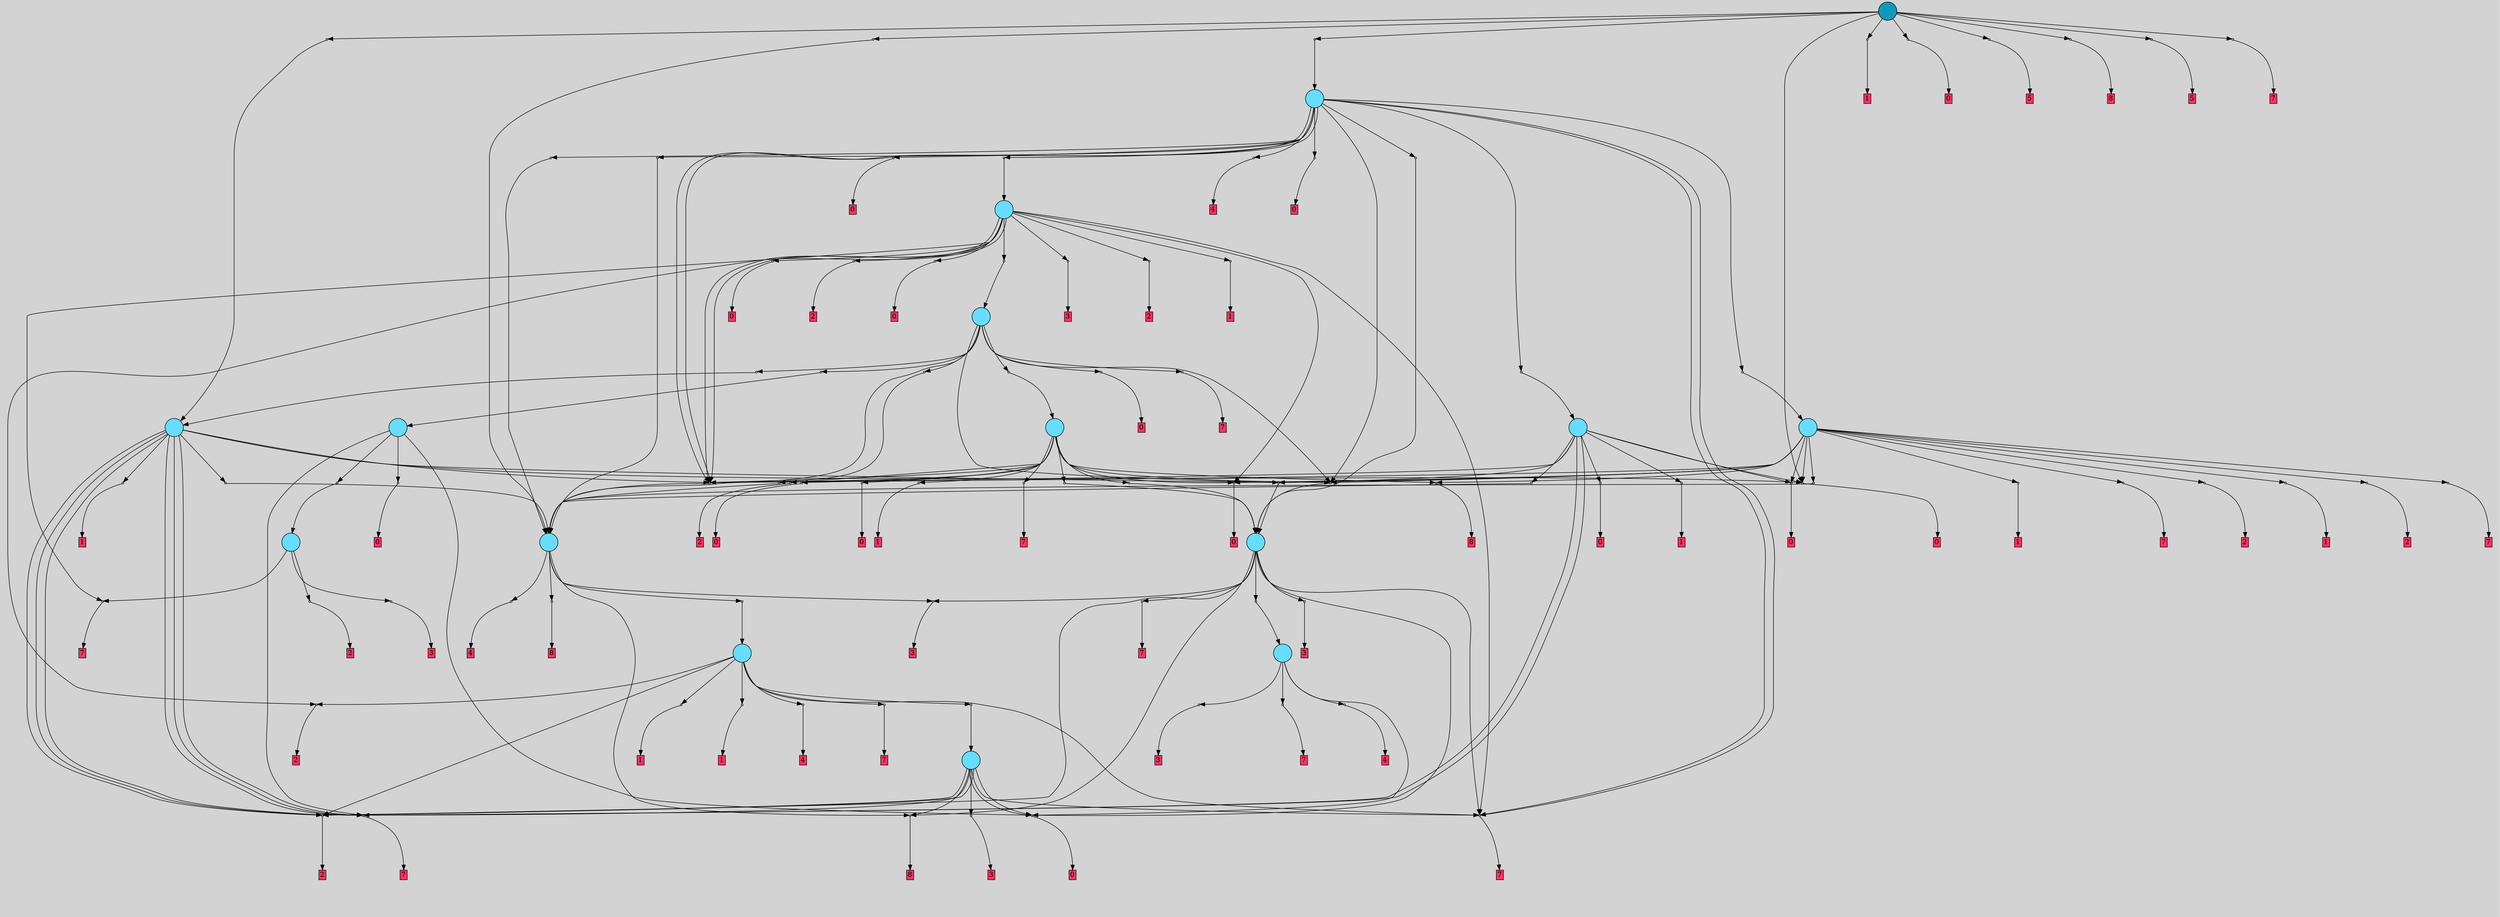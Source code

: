 // File exported with GEGELATI v1.3.1
// On the 2024-07-09 22:04:42
// With the MARL::MarlTPGGraphDotExporter
digraph{
	graph[pad = "0.212, 0.055" bgcolor = lightgray]
	node[shape=circle style = filled label = ""]
		T13 [fillcolor="#66ddff"]
		T21 [fillcolor="#66ddff"]
		T24 [fillcolor="#66ddff"]
		T25 [fillcolor="#66ddff"]
		T37 [fillcolor="#66ddff"]
		T39 [fillcolor="#66ddff"]
		T46 [fillcolor="#66ddff"]
		T104 [fillcolor="#66ddff"]
		T114 [fillcolor="#66ddff"]
		T117 [fillcolor="#66ddff"]
		T129 [fillcolor="#66ddff"]
		T130 [fillcolor="#66ddff"]
		T133 [fillcolor="#66ddff"]
		T197 [fillcolor="#66ddff"]
		T285 [fillcolor="#1199bb"]
		P9447 [fillcolor="#cccccc" shape=point] //
		I9447 [shape=box style=invis label="0|4&1|2#3|0&#92;n1|6&3|7#4|4&#92;n7|2&4|2#2|6&#92;n2|2&3|3#3|0&#92;n6|1&4|5#0|1&#92;n1|3&2|3#0|2&#92;n5|3&0|5#1|0&#92;n"]
		P9447 -> I9447[style=invis]
		A5816 [fillcolor="#ff3366" shape=box margin=0.03 width=0 height=0 label="2"]
		T13 -> P9447 -> A5816
		P9448 [fillcolor="#cccccc" shape=point] //
		I9448 [shape=box style=invis label="8|5&1|3#1|6&#92;n2|2&2|7#1|6&#92;n6|2&4|6#4|0&#92;n8|1&2|7#3|4&#92;n4|7&2|1#0|4&#92;n4|6&1|0#0|1&#92;n"]
		P9448 -> I9448[style=invis]
		A5817 [fillcolor="#ff3366" shape=box margin=0.03 width=0 height=0 label="3"]
		T13 -> P9448 -> A5817
		P9449 [fillcolor="#cccccc" shape=point] //
		I9449 [shape=box style=invis label="5|5&2|5#0|0&#92;n0|1&2|3#2|0&#92;n7|7&3|4#3|5&#92;n4|0&0|5#1|4&#92;n0|7&0|5#2|5&#92;n"]
		P9449 -> I9449[style=invis]
		A5818 [fillcolor="#ff3366" shape=box margin=0.03 width=0 height=0 label="7"]
		T13 -> P9449 -> A5818
		P9450 [fillcolor="#cccccc" shape=point] //
		I9450 [shape=box style=invis label="0|5&2|4#3|7&#92;n8|6&2|5#4|1&#92;n7|0&2|6#1|1&#92;n7|5&2|7#2|3&#92;n1|0&1|4#0|1&#92;n2|1&2|4#2|5&#92;n0|2&0|6#2|0&#92;n5|4&2|6#0|6&#92;n0|2&0|0#3|5&#92;n"]
		P9450 -> I9450[style=invis]
		T21 -> P9450 -> T13
		P9451 [fillcolor="#cccccc" shape=point] //
		I9451 [shape=box style=invis label="5|6&0|2#0|0&#92;n6|4&2|3#4|3&#92;n3|1&2|5#3|2&#92;n"]
		P9451 -> I9451[style=invis]
		A5819 [fillcolor="#ff3366" shape=box margin=0.03 width=0 height=0 label="0"]
		T21 -> P9451 -> A5819
		P9452 [fillcolor="#cccccc" shape=point] //
		I9452 [shape=box style=invis label="3|0&2|5#3|2&#92;n5|6&0|6#0|0&#92;n7|1&4|2#2|0&#92;n"]
		P9452 -> I9452[style=invis]
		A5820 [fillcolor="#ff3366" shape=box margin=0.03 width=0 height=0 label="0"]
		T21 -> P9452 -> A5820
		P9453 [fillcolor="#cccccc" shape=point] //
		I9453 [shape=box style=invis label="4|0&4|7#0|1&#92;n0|3&1|3#2|1&#92;n3|0&2|7#1|5&#92;n3|7&1|3#2|1&#92;n6|1&0|6#1|4&#92;n2|5&1|7#3|2&#92;n6|3&3|0#0|2&#92;n4|2&3|5#4|2&#92;n2|5&1|6#0|1&#92;n"]
		P9453 -> I9453[style=invis]
		A5821 [fillcolor="#ff3366" shape=box margin=0.03 width=0 height=0 label="7"]
		T21 -> P9453 -> A5821
		P9454 [fillcolor="#cccccc" shape=point] //
		I9454 [shape=box style=invis label="4|0&4|7#0|1&#92;n0|3&1|3#2|1&#92;n3|0&2|7#1|5&#92;n3|7&1|3#2|1&#92;n6|1&0|5#1|4&#92;n2|5&1|7#3|2&#92;n2|5&1|6#0|1&#92;n6|3&3|0#0|2&#92;n"]
		P9454 -> I9454[style=invis]
		A5822 [fillcolor="#ff3366" shape=box margin=0.03 width=0 height=0 label="7"]
		T24 -> P9454 -> A5822
		P9455 [fillcolor="#cccccc" shape=point] //
		I9455 [shape=box style=invis label="1|1&1|3#3|7&#92;n8|7&3|1#3|4&#92;n3|4&4|5#0|5&#92;n6|1&3|5#1|4&#92;n"]
		P9455 -> I9455[style=invis]
		A5823 [fillcolor="#ff3366" shape=box margin=0.03 width=0 height=0 label="8"]
		T24 -> P9455 -> A5823
		P9456 [fillcolor="#cccccc" shape=point] //
		I9456 [shape=box style=invis label="7|3&4|1#0|2&#92;n4|7&1|1#2|6&#92;n0|5&0|6#0|5&#92;n8|4&2|0#3|3&#92;n7|6&2|7#1|1&#92;n3|3&2|7#1|0&#92;n1|7&2|0#2|4&#92;n6|7&4|5#4|7&#92;n3|1&4|7#0|0&#92;n5|7&1|2#2|2&#92;n"]
		P9456 -> I9456[style=invis]
		A5824 [fillcolor="#ff3366" shape=box margin=0.03 width=0 height=0 label="2"]
		T24 -> P9456 -> A5824
		T24 -> P9451
		P9457 [fillcolor="#cccccc" shape=point] //
		I9457 [shape=box style=invis label="7|7&3|4#3|5&#92;n0|1&3|6#2|0&#92;n5|5&2|5#0|0&#92;n4|0&0|5#1|4&#92;n4|2&4|7#4|5&#92;n"]
		P9457 -> I9457[style=invis]
		A5825 [fillcolor="#ff3366" shape=box margin=0.03 width=0 height=0 label="3"]
		T24 -> P9457 -> A5825
		T24 -> P9453
		T24 -> P9456
		T24 -> P9451
		P9458 [fillcolor="#cccccc" shape=point] //
		I9458 [shape=box style=invis label="4|0&4|7#0|1&#92;n3|0&2|7#1|5&#92;n3|7&1|3#2|1&#92;n0|6&3|2#2|6&#92;n6|1&0|6#1|4&#92;n2|5&1|6#0|1&#92;n4|1&3|5#4|2&#92;n2|5&1|7#3|2&#92;n"]
		P9458 -> I9458[style=invis]
		A5826 [fillcolor="#ff3366" shape=box margin=0.03 width=0 height=0 label="7"]
		T25 -> P9458 -> A5826
		T25 -> P9451
		P9459 [fillcolor="#cccccc" shape=point] //
		I9459 [shape=box style=invis label="0|4&4|2#3|6&#92;n6|7&2|1#3|5&#92;n2|5&4|7#1|2&#92;n1|0&0|6#2|5&#92;n7|4&0|0#4|4&#92;n"]
		P9459 -> I9459[style=invis]
		A5827 [fillcolor="#ff3366" shape=box margin=0.03 width=0 height=0 label="4"]
		T25 -> P9459 -> A5827
		P9460 [fillcolor="#cccccc" shape=point] //
		I9460 [shape=box style=invis label="8|4&1|2#2|0&#92;n7|0&0|0#3|7&#92;n6|1&3|6#3|3&#92;n1|4&2|2#3|1&#92;n"]
		P9460 -> I9460[style=invis]
		A5828 [fillcolor="#ff3366" shape=box margin=0.03 width=0 height=0 label="3"]
		T25 -> P9460 -> A5828
		T37 -> P9454
		T37 -> P9455
		T37 -> P9456
		T37 -> P9451
		P9461 [fillcolor="#cccccc" shape=point] //
		I9461 [shape=box style=invis label="0|2&2|4#1|6&#92;n7|7&3|4#3|5&#92;n0|1&2|6#2|0&#92;n5|5&2|5#0|0&#92;n4|0&0|5#1|4&#92;n"]
		P9461 -> I9461[style=invis]
		A5829 [fillcolor="#ff3366" shape=box margin=0.03 width=0 height=0 label="3"]
		T37 -> P9461 -> A5829
		P9462 [fillcolor="#cccccc" shape=point] //
		I9462 [shape=box style=invis label="0|2&2|4#1|2&#92;n7|7&3|4#3|5&#92;n5|5&2|5#0|0&#92;n8|3&3|6#0|2&#92;n0|1&2|6#2|0&#92;n4|0&0|5#1|4&#92;n"]
		P9462 -> I9462[style=invis]
		A5830 [fillcolor="#ff3366" shape=box margin=0.03 width=0 height=0 label="3"]
		T37 -> P9462 -> A5830
		P9463 [fillcolor="#cccccc" shape=point] //
		I9463 [shape=box style=invis label="6|3&3|0#4|2&#92;n4|0&4|7#0|1&#92;n0|3&1|3#2|1&#92;n3|7&1|3#2|1&#92;n4|2&3|5#4|2&#92;n6|0&1|4#1|0&#92;n6|1&0|6#1|4&#92;n2|5&1|6#2|1&#92;n"]
		P9463 -> I9463[style=invis]
		A5831 [fillcolor="#ff3366" shape=box margin=0.03 width=0 height=0 label="7"]
		T37 -> P9463 -> A5831
		P9464 [fillcolor="#cccccc" shape=point] //
		I9464 [shape=box style=invis label="1|2&0|3#4|5&#92;n4|0&3|5#1|6&#92;n4|1&4|7#3|3&#92;n2|2&0|1#1|7&#92;n"]
		P9464 -> I9464[style=invis]
		T37 -> P9464 -> T25
		P9465 [fillcolor="#cccccc" shape=point] //
		I9465 [shape=box style=invis label="7|4&0|0#4|4&#92;n1|0&0|6#2|5&#92;n2|5&4|7#0|2&#92;n"]
		P9465 -> I9465[style=invis]
		A5832 [fillcolor="#ff3366" shape=box margin=0.03 width=0 height=0 label="4"]
		T39 -> P9465 -> A5832
		P9466 [fillcolor="#cccccc" shape=point] //
		I9466 [shape=box style=invis label="4|0&4|7#0|1&#92;n2|5&1|6#4|1&#92;n3|0&2|7#1|5&#92;n3|7&1|3#2|1&#92;n6|1&0|6#1|4&#92;n2|5&1|7#3|2&#92;n6|3&3|0#0|2&#92;n4|2&3|5#4|2&#92;n0|3&1|3#2|1&#92;n"]
		P9466 -> I9466[style=invis]
		A5833 [fillcolor="#ff3366" shape=box margin=0.03 width=0 height=0 label="7"]
		T39 -> P9466 -> A5833
		P9467 [fillcolor="#cccccc" shape=point] //
		I9467 [shape=box style=invis label="4|7&3|4#3|7&#92;n0|3&0|3#4|2&#92;n0|6&4|0#0|2&#92;n0|2&4|5#4|0&#92;n7|1&1|3#3|7&#92;n3|2&2|5#0|5&#92;n4|5&0|4#4|4&#92;n0|2&2|6#4|4&#92;n2|7&2|7#1|1&#92;n"]
		P9467 -> I9467[style=invis]
		A5834 [fillcolor="#ff3366" shape=box margin=0.03 width=0 height=0 label="2"]
		T39 -> P9467 -> A5834
		P9468 [fillcolor="#cccccc" shape=point] //
		I9468 [shape=box style=invis label="0|4&1|0#3|0&#92;n5|3&0|5#1|0&#92;n7|2&4|2#2|6&#92;n2|2&3|3#3|0&#92;n6|1&4|5#0|1&#92;n1|6&3|7#4|4&#92;n2|2&0|2#2|5&#92;n"]
		P9468 -> I9468[style=invis]
		A5835 [fillcolor="#ff3366" shape=box margin=0.03 width=0 height=0 label="1"]
		T39 -> P9468 -> A5835
		P9469 [fillcolor="#cccccc" shape=point] //
		I9469 [shape=box style=invis label="7|2&4|2#2|6&#92;n3|3&1|5#1|0&#92;n8|2&4|5#2|1&#92;n4|0&2|5#4|7&#92;n0|5&3|7#0|4&#92;n7|3&1|3#4|5&#92;n1|6&2|7#4|4&#92;n6|1&0|5#0|1&#92;n"]
		P9469 -> I9469[style=invis]
		A5836 [fillcolor="#ff3366" shape=box margin=0.03 width=0 height=0 label="1"]
		T39 -> P9469 -> A5836
		T39 -> P9454
		P9470 [fillcolor="#cccccc" shape=point] //
		I9470 [shape=box style=invis label="5|1&3|1#4|2&#92;n2|0&2|7#1|6&#92;n"]
		P9470 -> I9470[style=invis]
		T39 -> P9470 -> T24
		T39 -> P9456
		T46 -> P9462
		T46 -> P9455
		P9471 [fillcolor="#cccccc" shape=point] //
		I9471 [shape=box style=invis label="3|0&0|7#0|6&#92;n1|2&0|3#4|3&#92;n3|1&2|0#4|2&#92;n3|4&2|2#2|5&#92;n"]
		P9471 -> I9471[style=invis]
		A5837 [fillcolor="#ff3366" shape=box margin=0.03 width=0 height=0 label="4"]
		T46 -> P9471 -> A5837
		P9472 [fillcolor="#cccccc" shape=point] //
		I9472 [shape=box style=invis label="1|1&1|7#3|7&#92;n3|4&4|5#0|5&#92;n5|0&4|3#2|1&#92;n6|1&3|5#1|4&#92;n"]
		P9472 -> I9472[style=invis]
		T46 -> P9472 -> T39
		P9473 [fillcolor="#cccccc" shape=point] //
		I9473 [shape=box style=invis label="2|2&3|2#3|0&#92;n0|5&0|6#2|7&#92;n4|7&0|1#2|2&#92;n4|6&0|4#4|7&#92;n"]
		P9473 -> I9473[style=invis]
		A5838 [fillcolor="#ff3366" shape=box margin=0.03 width=0 height=0 label="8"]
		T46 -> P9473 -> A5838
		P9474 [fillcolor="#cccccc" shape=point] //
		I9474 [shape=box style=invis label="1|0&2|5#2|1&#92;n5|0&4|7#1|5&#92;n"]
		P9474 -> I9474[style=invis]
		T104 -> P9474 -> T46
		P9475 [fillcolor="#cccccc" shape=point] //
		I9475 [shape=box style=invis label="2|0&2|7#1|5&#92;n4|1&3|6#4|2&#92;n6|1&0|6#1|4&#92;n2|4&2|4#2|6&#92;n3|7&1|3#2|1&#92;n4|1&4|7#0|5&#92;n0|5&4|0#0|2&#92;n2|5&1|7#0|0&#92;n"]
		P9475 -> I9475[style=invis]
		T104 -> P9475 -> T37
		P9476 [fillcolor="#cccccc" shape=point] //
		I9476 [shape=box style=invis label="1|1&3|5#4|7&#92;n4|0&2|5#4|7&#92;n3|3&1|5#1|0&#92;n8|2&4|5#2|1&#92;n7|2&4|2#2|6&#92;n0|5&3|7#0|4&#92;n2|3&1|3#4|5&#92;n1|6&2|7#4|4&#92;n"]
		P9476 -> I9476[style=invis]
		A5839 [fillcolor="#ff3366" shape=box margin=0.03 width=0 height=0 label="1"]
		T104 -> P9476 -> A5839
		P9477 [fillcolor="#cccccc" shape=point] //
		I9477 [shape=box style=invis label="1|0&2|0#2|3&#92;n4|7&0|5#0|5&#92;n"]
		P9477 -> I9477[style=invis]
		A5840 [fillcolor="#ff3366" shape=box margin=0.03 width=0 height=0 label="0"]
		T104 -> P9477 -> A5840
		P9478 [fillcolor="#cccccc" shape=point] //
		I9478 [shape=box style=invis label="2|0&2|7#2|1&#92;n3|7&3|6#0|4&#92;n"]
		P9478 -> I9478[style=invis]
		T104 -> P9478 -> T46
		T104 -> P9453
		T104 -> P9453
		P9479 [fillcolor="#cccccc" shape=point] //
		I9479 [shape=box style=invis label="6|4&4|0#2|4&#92;n4|0&0|1#3|4&#92;n1|0&2|2#2|6&#92;n7|2&3|7#1|5&#92;n"]
		P9479 -> I9479[style=invis]
		A5841 [fillcolor="#ff3366" shape=box margin=0.03 width=0 height=0 label="0"]
		T104 -> P9479 -> A5841
		P9480 [fillcolor="#cccccc" shape=point] //
		I9480 [shape=box style=invis label="1|0&2|0#2|1&#92;n"]
		P9480 -> I9480[style=invis]
		A5842 [fillcolor="#ff3366" shape=box margin=0.03 width=0 height=0 label="0"]
		T104 -> P9480 -> A5842
		P9481 [fillcolor="#cccccc" shape=point] //
		I9481 [shape=box style=invis label="5|0&0|7#1|5&#92;n1|0&2|5#2|1&#92;n"]
		P9481 -> I9481[style=invis]
		T114 -> P9481 -> T46
		T114 -> P9475
		P9482 [fillcolor="#cccccc" shape=point] //
		I9482 [shape=box style=invis label="1|1&3|5#4|7&#92;n4|0&2|3#4|7&#92;n7|1&3|3#1|1&#92;n2|7&3|0#1|5&#92;n8|2&4|2#2|1&#92;n3|3&1|5#1|0&#92;n0|5&3|7#3|4&#92;n7|2&4|2#2|6&#92;n2|3&1|3#4|5&#92;n1|6&2|7#4|4&#92;n"]
		P9482 -> I9482[style=invis]
		A5843 [fillcolor="#ff3366" shape=box margin=0.03 width=0 height=0 label="1"]
		T114 -> P9482 -> A5843
		T114 -> P9477
		T114 -> P9478
		T114 -> P9453
		T114 -> P9453
		T114 -> P9453
		T114 -> P9456
		T114 -> P9456
		T114 -> P9456
		P9483 [fillcolor="#cccccc" shape=point] //
		I9483 [shape=box style=invis label="6|0&1|7#2|6&#92;n2|1&2|1#1|6&#92;n6|0&1|3#4|1&#92;n7|7&1|3#0|3&#92;n0|5&3|6#2|3&#92;n"]
		P9483 -> I9483[style=invis]
		A5844 [fillcolor="#ff3366" shape=box margin=0.03 width=0 height=0 label="0"]
		T117 -> P9483 -> A5844
		P9484 [fillcolor="#cccccc" shape=point] //
		I9484 [shape=box style=invis label="2|0&2|7#3|5&#92;n0|5&4|0#0|2&#92;n6|1&0|6#1|4&#92;n2|4&2|4#2|6&#92;n3|7&1|3#2|1&#92;n4|1&4|7#0|5&#92;n4|1&3|6#4|2&#92;n2|5&1|7#0|0&#92;n"]
		P9484 -> I9484[style=invis]
		T117 -> P9484 -> T37
		P9485 [fillcolor="#cccccc" shape=point] //
		I9485 [shape=box style=invis label="1|6&3|1#1|6&#92;n6|0&2|1#3|6&#92;n"]
		P9485 -> I9485[style=invis]
		A5845 [fillcolor="#ff3366" shape=box margin=0.03 width=0 height=0 label="0"]
		T117 -> P9485 -> A5845
		P9486 [fillcolor="#cccccc" shape=point] //
		I9486 [shape=box style=invis label="0|0&4|5#4|2&#92;n8|5&0|1#1|1&#92;n"]
		P9486 -> I9486[style=invis]
		A5846 [fillcolor="#ff3366" shape=box margin=0.03 width=0 height=0 label="8"]
		T117 -> P9486 -> A5846
		P9487 [fillcolor="#cccccc" shape=point] //
		I9487 [shape=box style=invis label="0|5&2|4#3|7&#92;n8|6&2|5#4|0&#92;n7|0&2|6#1|1&#92;n5|4&2|6#0|2&#92;n1|0&1|4#0|1&#92;n0|2&0|0#3|5&#92;n0|2&0|6#2|0&#92;n5|0&1|4#1|1&#92;n2|1&2|4#2|5&#92;n"]
		P9487 -> I9487[style=invis]
		A5847 [fillcolor="#ff3366" shape=box margin=0.03 width=0 height=0 label="7"]
		T117 -> P9487 -> A5847
		P9488 [fillcolor="#cccccc" shape=point] //
		I9488 [shape=box style=invis label="6|0&4|6#4|3&#92;n4|4&4|6#4|1&#92;n1|5&0|2#2|7&#92;n0|2&4|4#3|4&#92;n"]
		P9488 -> I9488[style=invis]
		T117 -> P9488 -> T46
		T117 -> P9478
		P9489 [fillcolor="#cccccc" shape=point] //
		I9489 [shape=box style=invis label="6|1&1|1#3|2&#92;n2|5&3|5#2|7&#92;n5|0&1|0#2|6&#92;n8|4&2|0#3|3&#92;n4|7&1|1#2|6&#92;n0|4&0|5#0|5&#92;n3|1&4|7#0|0&#92;n7|3&4|1#0|2&#92;n"]
		P9489 -> I9489[style=invis]
		A5848 [fillcolor="#ff3366" shape=box margin=0.03 width=0 height=0 label="2"]
		T117 -> P9489 -> A5848
		P9490 [fillcolor="#cccccc" shape=point] //
		I9490 [shape=box style=invis label="6|5&2|3#4|3&#92;n6|4&1|6#1|5&#92;n2|3&1|5#4|4&#92;n5|0&0|2#0|0&#92;n6|1&2|5#3|2&#92;n"]
		P9490 -> I9490[style=invis]
		A5849 [fillcolor="#ff3366" shape=box margin=0.03 width=0 height=0 label="1"]
		T117 -> P9490 -> A5849
		P9491 [fillcolor="#cccccc" shape=point] //
		I9491 [shape=box style=invis label="0|3&1|6#2|1&#92;n6|1&0|6#1|4&#92;n4|1&3|6#4|2&#92;n2|0&2|7#1|5&#92;n2|4&2|4#2|6&#92;n3|7&1|3#2|1&#92;n4|1&4|7#0|5&#92;n0|5&4|0#0|2&#92;n2|5&1|7#0|2&#92;n"]
		P9491 -> I9491[style=invis]
		T117 -> P9491 -> T37
		P9492 [fillcolor="#cccccc" shape=point] //
		I9492 [shape=box style=invis label="2|7&3|5#4|2&#92;n1|0&2|0#2|6&#92;n"]
		P9492 -> I9492[style=invis]
		A5850 [fillcolor="#ff3366" shape=box margin=0.03 width=0 height=0 label="0"]
		T117 -> P9492 -> A5850
		P9493 [fillcolor="#cccccc" shape=point] //
		I9493 [shape=box style=invis label="6|1&0|6#1|4&#92;n3|7&3|3#2|6&#92;n2|3&2|1#4|4&#92;n0|5&4|0#0|2&#92;n2|0&2|7#1|5&#92;n4|0&0|6#4|2&#92;n5|6&2|3#2|5&#92;n8|0&0|3#0|7&#92;n"]
		P9493 -> I9493[style=invis]
		T117 -> P9493 -> T37
		T129 -> P9479
		T129 -> P9475
		T129 -> P9485
		T129 -> P9486
		P9494 [fillcolor="#cccccc" shape=point] //
		I9494 [shape=box style=invis label="0|5&2|4#3|7&#92;n8|6&2|5#4|1&#92;n7|0&2|6#1|1&#92;n7|5&2|7#2|3&#92;n1|0&1|4#0|1&#92;n0|2&0|0#3|5&#92;n0|2&0|6#2|0&#92;n5|4&2|6#0|2&#92;n2|1&2|4#2|5&#92;n"]
		P9494 -> I9494[style=invis]
		A5851 [fillcolor="#ff3366" shape=box margin=0.03 width=0 height=0 label="7"]
		T129 -> P9494 -> A5851
		P9495 [fillcolor="#cccccc" shape=point] //
		I9495 [shape=box style=invis label="3|0&3|5#2|5&#92;n0|2&3|4#2|4&#92;n3|7&3|6#0|4&#92;n8|7&2|1#3|3&#92;n"]
		P9495 -> I9495[style=invis]
		T129 -> P9495 -> T46
		T129 -> P9478
		P9496 [fillcolor="#cccccc" shape=point] //
		I9496 [shape=box style=invis label="0|4&0|5#0|5&#92;n5|0&1|0#2|6&#92;n8|4&2|0#3|3&#92;n4|7&1|1#2|6&#92;n2|5&3|5#2|7&#92;n3|3&2|7#2|0&#92;n3|1&4|7#0|0&#92;n7|3&4|1#0|2&#92;n"]
		P9496 -> I9496[style=invis]
		A5852 [fillcolor="#ff3366" shape=box margin=0.03 width=0 height=0 label="2"]
		T129 -> P9496 -> A5852
		P9497 [fillcolor="#cccccc" shape=point] //
		I9497 [shape=box style=invis label="5|0&0|2#0|0&#92;n6|4&1|6#1|5&#92;n2|3&1|5#4|4&#92;n6|5&1|3#4|3&#92;n6|1&2|5#3|2&#92;n"]
		P9497 -> I9497[style=invis]
		A5853 [fillcolor="#ff3366" shape=box margin=0.03 width=0 height=0 label="1"]
		T129 -> P9497 -> A5853
		T129 -> P9477
		T129 -> P9491
		P9498 [fillcolor="#cccccc" shape=point] //
		I9498 [shape=box style=invis label="1|5&0|0#4|5&#92;n5|7&1|2#1|2&#92;n1|3&3|5#3|4&#92;n1|5&1|7#1|2&#92;n8|3&4|1#1|2&#92;n7|6&2|7#4|1&#92;n4|2&1|1#2|6&#92;n1|0&0|0#2|0&#92;n3|1&4|6#0|0&#92;n"]
		P9498 -> I9498[style=invis]
		A5854 [fillcolor="#ff3366" shape=box margin=0.03 width=0 height=0 label="2"]
		T129 -> P9498 -> A5854
		P9499 [fillcolor="#cccccc" shape=point] //
		I9499 [shape=box style=invis label="4|2&3|4#2|2&#92;n0|3&1|3#2|1&#92;n4|0&4|0#0|1&#92;n8|6&2|4#2|3&#92;n6|1&0|6#1|4&#92;n3|0&3|7#1|5&#92;n8|6&4|0#3|2&#92;n3|7&1|3#2|1&#92;n7|7&3|5#4|4&#92;n"]
		P9499 -> I9499[style=invis]
		A5855 [fillcolor="#ff3366" shape=box margin=0.03 width=0 height=0 label="7"]
		T129 -> P9499 -> A5855
		P9500 [fillcolor="#cccccc" shape=point] //
		I9500 [shape=box style=invis label="5|0&0|2#0|0&#92;n6|4&1|6#1|5&#92;n2|3&1|5#4|5&#92;n6|5&2|3#4|3&#92;n6|1&2|5#3|2&#92;n"]
		P9500 -> I9500[style=invis]
		A5856 [fillcolor="#ff3366" shape=box margin=0.03 width=0 height=0 label="1"]
		T129 -> P9500 -> A5856
		P9501 [fillcolor="#cccccc" shape=point] //
		I9501 [shape=box style=invis label="4|5&3|6#2|2&#92;n6|4&4|0#2|4&#92;n7|2&3|7#1|5&#92;n1|0&2|2#2|1&#92;n"]
		P9501 -> I9501[style=invis]
		A5857 [fillcolor="#ff3366" shape=box margin=0.03 width=0 height=0 label="0"]
		T130 -> P9501 -> A5857
		T130 -> P9491
		P9502 [fillcolor="#cccccc" shape=point] //
		I9502 [shape=box style=invis label="0|2&0|0#3|5&#92;n8|6&2|5#4|1&#92;n0|5&2|4#3|7&#92;n7|5&2|7#2|3&#92;n1|1&1|4#0|1&#92;n7|0&2|5#1|1&#92;n0|2&0|6#2|0&#92;n8|2&4|4#0|5&#92;n2|1&2|4#2|5&#92;n"]
		P9502 -> I9502[style=invis]
		T130 -> P9502 -> T114
		P9503 [fillcolor="#cccccc" shape=point] //
		I9503 [shape=box style=invis label="0|1&3|6#2|0&#92;n0|0&3|3#2|2&#92;n7|7&3|4#3|5&#92;n1|4&2|3#2|4&#92;n0|5&4|5#2|5&#92;n"]
		P9503 -> I9503[style=invis]
		T130 -> P9503 -> T117
		P9504 [fillcolor="#cccccc" shape=point] //
		I9504 [shape=box style=invis label="6|7&4|5#4|7&#92;n0|5&0|6#0|5&#92;n1|0&2|0#2|4&#92;n8|6&2|7#1|1&#92;n5|7&1|2#2|2&#92;n7|4&2|6#3|3&#92;n3|1&0|7#0|0&#92;n3|3&2|7#1|0&#92;n7|3&0|1#0|2&#92;n"]
		P9504 -> I9504[style=invis]
		T130 -> P9504 -> T21
		P9505 [fillcolor="#cccccc" shape=point] //
		I9505 [shape=box style=invis label="2|5&1|6#0|1&#92;n5|0&2|7#1|5&#92;n1|6&2|3#2|4&#92;n6|0&3|0#4|3&#92;n6|1&0|6#1|4&#92;n0|3&1|3#2|1&#92;n3|4&3|4#3|4&#92;n3|7&1|3#2|1&#92;n7|4&3|0#1|3&#92;n"]
		P9505 -> I9505[style=invis]
		A5858 [fillcolor="#ff3366" shape=box margin=0.03 width=0 height=0 label="7"]
		T130 -> P9505 -> A5858
		P9506 [fillcolor="#cccccc" shape=point] //
		I9506 [shape=box style=invis label="8|3&0|7#1|3&#92;n5|0&2|7#1|7&#92;n1|3&2|7#3|4&#92;n"]
		P9506 -> I9506[style=invis]
		T130 -> P9506 -> T46
		T130 -> P9478
		T130 -> P9475
		T133 -> P9478
		P9507 [fillcolor="#cccccc" shape=point] //
		I9507 [shape=box style=invis label="3|6&3|2#3|3&#92;n1|2&1|6#2|2&#92;n6|1&3|4#2|3&#92;n7|0&2|6#2|7&#92;n"]
		P9507 -> I9507[style=invis]
		A5859 [fillcolor="#ff3366" shape=box margin=0.03 width=0 height=0 label="0"]
		T133 -> P9507 -> A5859
		P9508 [fillcolor="#cccccc" shape=point] //
		I9508 [shape=box style=invis label="0|3&1|3#2|1&#92;n2|5&1|6#0|1&#92;n3|0&2|7#1|5&#92;n6|4&4|0#2|4&#92;n4|0&4|7#0|1&#92;n6|1&0|5#1|4&#92;n6|7&3|7#1|0&#92;n2|5&1|7#3|2&#92;n3|7&1|3#2|1&#92;n"]
		P9508 -> I9508[style=invis]
		T133 -> P9508 -> T130
		P9509 [fillcolor="#cccccc" shape=point] //
		I9509 [shape=box style=invis label="5|0&1|1#1|5&#92;n"]
		P9509 -> I9509[style=invis]
		A5860 [fillcolor="#ff3366" shape=box margin=0.03 width=0 height=0 label="2"]
		T133 -> P9509 -> A5860
		P9510 [fillcolor="#cccccc" shape=point] //
		I9510 [shape=box style=invis label="7|4&1|2#2|0&#92;n1|0&2|2#2|6&#92;n7|2&4|7#1|5&#92;n3|0&4|2#0|0&#92;n"]
		P9510 -> I9510[style=invis]
		A5861 [fillcolor="#ff3366" shape=box margin=0.03 width=0 height=0 label="0"]
		T133 -> P9510 -> A5861
		T133 -> P9454
		P9511 [fillcolor="#cccccc" shape=point] //
		I9511 [shape=box style=invis label="8|4&3|4#2|6&#92;n7|6&3|2#4|6&#92;n7|3&1|5#3|6&#92;n6|0&2|3#0|2&#92;n0|1&4|7#0|1&#92;n"]
		P9511 -> I9511[style=invis]
		A5862 [fillcolor="#ff3366" shape=box margin=0.03 width=0 height=0 label="3"]
		T133 -> P9511 -> A5862
		P9512 [fillcolor="#cccccc" shape=point] //
		I9512 [shape=box style=invis label="3|5&1|1#0|3&#92;n7|2&3|1#0|2&#92;n6|0&1|3#3|5&#92;n"]
		P9512 -> I9512[style=invis]
		A5863 [fillcolor="#ff3366" shape=box margin=0.03 width=0 height=0 label="2"]
		T133 -> P9512 -> A5863
		T133 -> P9478
		T133 -> P9449
		P9513 [fillcolor="#cccccc" shape=point] //
		I9513 [shape=box style=invis label="2|3&3|3#4|5&#92;n3|2&4|2#2|6&#92;n4|0&2|0#0|7&#92;n4|3&4|0#3|1&#92;n1|3&3|5#4|7&#92;n3|3&1|5#1|0&#92;n8|2&4|5#2|1&#92;n"]
		P9513 -> I9513[style=invis]
		A5864 [fillcolor="#ff3366" shape=box margin=0.03 width=0 height=0 label="1"]
		T133 -> P9513 -> A5864
		T133 -> P9485
		T133 -> P9467
		P9514 [fillcolor="#cccccc" shape=point] //
		I9514 [shape=box style=invis label="4|5&0|1#3|4&#92;n7|0&3|7#1|5&#92;n0|3&0|2#2|3&#92;n6|4&4|0#2|4&#92;n"]
		P9514 -> I9514[style=invis]
		A5865 [fillcolor="#ff3366" shape=box margin=0.03 width=0 height=0 label="0"]
		T197 -> P9514 -> A5865
		P9515 [fillcolor="#cccccc" shape=point] //
		I9515 [shape=box style=invis label="4|5&3|5#2|0&#92;n4|1&3|6#4|2&#92;n2|5&1|7#0|0&#92;n2|4&2|4#2|6&#92;n3|7&1|3#3|1&#92;n4|1&4|7#0|5&#92;n2|0&2|7#1|5&#92;n6|1&0|6#1|4&#92;n"]
		P9515 -> I9515[style=invis]
		T197 -> P9515 -> T37
		P9516 [fillcolor="#cccccc" shape=point] //
		I9516 [shape=box style=invis label="7|0&2|2#3|3&#92;n6|7&4|1#3|1&#92;n6|6&2|2#1|2&#92;n2|6&4|7#2|4&#92;n6|1&2|3#3|6&#92;n6|2&2|4#4|4&#92;n4|2&4|1#3|5&#92;n"]
		P9516 -> I9516[style=invis]
		T197 -> P9516 -> T46
		P9517 [fillcolor="#cccccc" shape=point] //
		I9517 [shape=box style=invis label="7|0&4|3#4|0&#92;n6|0&3|0#3|5&#92;n"]
		P9517 -> I9517[style=invis]
		A5866 [fillcolor="#ff3366" shape=box margin=0.03 width=0 height=0 label="4"]
		T197 -> P9517 -> A5866
		P9518 [fillcolor="#cccccc" shape=point] //
		I9518 [shape=box style=invis label="1|0&0|1#4|3&#92;n4|6&1|0#0|1&#92;n2|5&0|3#1|5&#92;n4|4&3|1#0|7&#92;n4|3&1|7#0|6&#92;n8|5&1|4#1|3&#92;n5|1&2|7#3|4&#92;n4|7&2|1#0|4&#92;n"]
		P9518 -> I9518[style=invis]
		T197 -> P9518 -> T129
		T197 -> P9478
		P9519 [fillcolor="#cccccc" shape=point] //
		I9519 [shape=box style=invis label="2|0&4|5#1|4&#92;n3|3&1|7#1|6&#92;n"]
		P9519 -> I9519[style=invis]
		T197 -> P9519 -> T133
		T197 -> P9454
		P9520 [fillcolor="#cccccc" shape=point] //
		I9520 [shape=box style=invis label="6|6&2|2#1|2&#92;n6|7&4|1#3|1&#92;n7|0&2|2#3|3&#92;n2|6&4|7#2|4&#92;n6|1&2|3#1|6&#92;n6|2&2|4#4|4&#92;n4|2&4|1#3|5&#92;n"]
		P9520 -> I9520[style=invis]
		T197 -> P9520 -> T46
		P9521 [fillcolor="#cccccc" shape=point] //
		I9521 [shape=box style=invis label="7|7&0|4#1|1&#92;n0|0&4|1#4|7&#92;n6|0&1|3#3|5&#92;n"]
		P9521 -> I9521[style=invis]
		T197 -> P9521 -> T104
		P9522 [fillcolor="#cccccc" shape=point] //
		I9522 [shape=box style=invis label="4|5&0|1#3|4&#92;n6|4&4|0#2|4&#92;n0|3&0|2#2|3&#92;n1|3&0|1#1|6&#92;n7|0&1|7#1|5&#92;n"]
		P9522 -> I9522[style=invis]
		A5867 [fillcolor="#ff3366" shape=box margin=0.03 width=0 height=0 label="0"]
		T197 -> P9522 -> A5867
		T197 -> P9478
		T197 -> P9454
		T197 -> P9491
		T285 -> P9477
		P9523 [fillcolor="#cccccc" shape=point] //
		I9523 [shape=box style=invis label="1|0&1|3#4|5&#92;n4|2&4|5#3|2&#92;n4|7&3|6#0|7&#92;n"]
		P9523 -> I9523[style=invis]
		T285 -> P9523 -> T114
		P9524 [fillcolor="#cccccc" shape=point] //
		I9524 [shape=box style=invis label="8|2&4|6#2|4&#92;n8|6&4|3#4|0&#92;n2|4&2|6#0|3&#92;n6|4&1|1#4|3&#92;n8|0&0|4#4|0&#92;n6|7&4|3#3|6&#92;n6|4&1|6#2|5&#92;n8|5&1|7#0|7&#92;n"]
		P9524 -> I9524[style=invis]
		A5868 [fillcolor="#ff3366" shape=box margin=0.03 width=0 height=0 label="1"]
		T285 -> P9524 -> A5868
		P9525 [fillcolor="#cccccc" shape=point] //
		I9525 [shape=box style=invis label="0|0&1|4#3|7&#92;n3|5&4|0#2|2&#92;n0|5&3|3#3|6&#92;n1|2&1|5#1|2&#92;n6|2&4|3#2|6&#92;n"]
		P9525 -> I9525[style=invis]
		T285 -> P9525 -> T46
		P9526 [fillcolor="#cccccc" shape=point] //
		I9526 [shape=box style=invis label="5|3&2|1#1|3&#92;n7|0&0|0#1|3&#92;n0|2&4|1#0|5&#92;n"]
		P9526 -> I9526[style=invis]
		A5869 [fillcolor="#ff3366" shape=box margin=0.03 width=0 height=0 label="0"]
		T285 -> P9526 -> A5869
		P9527 [fillcolor="#cccccc" shape=point] //
		I9527 [shape=box style=invis label="3|3&2|3#4|6&#92;n1|0&1|5#2|2&#92;n"]
		P9527 -> I9527[style=invis]
		A5870 [fillcolor="#ff3366" shape=box margin=0.03 width=0 height=0 label="5"]
		T285 -> P9527 -> A5870
		P9528 [fillcolor="#cccccc" shape=point] //
		I9528 [shape=box style=invis label="4|7&3|6#0|7&#92;n1|0&1|3#4|2&#92;n"]
		P9528 -> I9528[style=invis]
		T285 -> P9528 -> T197
		P9529 [fillcolor="#cccccc" shape=point] //
		I9529 [shape=box style=invis label="8|5&0|1#1|7&#92;n0|0&4|5#4|2&#92;n"]
		P9529 -> I9529[style=invis]
		A5871 [fillcolor="#ff3366" shape=box margin=0.03 width=0 height=0 label="8"]
		T285 -> P9529 -> A5871
		P9530 [fillcolor="#cccccc" shape=point] //
		I9530 [shape=box style=invis label="0|5&2|4#3|7&#92;n7|4&2|6#1|1&#92;n8|3&3|4#1|4&#92;n2|1&2|4#2|5&#92;n7|5&2|1#2|3&#92;n1|0&1|4#0|1&#92;n0|2&0|0#3|5&#92;n0|2&0|6#2|0&#92;n5|4&2|6#0|2&#92;n6|2&0|6#2|3&#92;n"]
		P9530 -> I9530[style=invis]
		A5872 [fillcolor="#ff3366" shape=box margin=0.03 width=0 height=0 label="5"]
		T285 -> P9530 -> A5872
		P9531 [fillcolor="#cccccc" shape=point] //
		I9531 [shape=box style=invis label="6|7&2|7#2|5&#92;n7|0&4|7#0|1&#92;n3|6&4|7#4|6&#92;n2|3&1|7#3|2&#92;n0|1&1|5#2|4&#92;n3|7&0|3#2|1&#92;n4|4&2|3#3|4&#92;n"]
		P9531 -> I9531[style=invis]
		A5873 [fillcolor="#ff3366" shape=box margin=0.03 width=0 height=0 label="7"]
		T285 -> P9531 -> A5873
		{ rank= same T285 }
}
